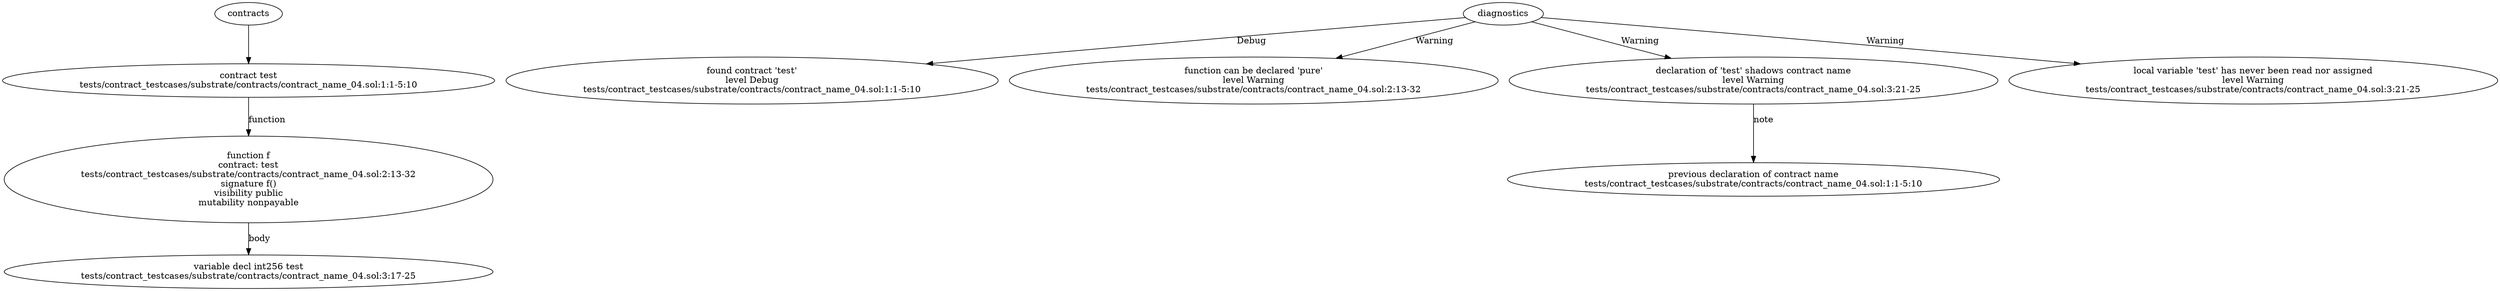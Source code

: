 strict digraph "tests/contract_testcases/substrate/contracts/contract_name_04.sol" {
	contract [label="contract test\ntests/contract_testcases/substrate/contracts/contract_name_04.sol:1:1-5:10"]
	f [label="function f\ncontract: test\ntests/contract_testcases/substrate/contracts/contract_name_04.sol:2:13-32\nsignature f()\nvisibility public\nmutability nonpayable"]
	var_decl [label="variable decl int256 test\ntests/contract_testcases/substrate/contracts/contract_name_04.sol:3:17-25"]
	diagnostic [label="found contract 'test'\nlevel Debug\ntests/contract_testcases/substrate/contracts/contract_name_04.sol:1:1-5:10"]
	diagnostic_6 [label="function can be declared 'pure'\nlevel Warning\ntests/contract_testcases/substrate/contracts/contract_name_04.sol:2:13-32"]
	diagnostic_7 [label="declaration of 'test' shadows contract name\nlevel Warning\ntests/contract_testcases/substrate/contracts/contract_name_04.sol:3:21-25"]
	note [label="previous declaration of contract name\ntests/contract_testcases/substrate/contracts/contract_name_04.sol:1:1-5:10"]
	diagnostic_9 [label="local variable 'test' has never been read nor assigned\nlevel Warning\ntests/contract_testcases/substrate/contracts/contract_name_04.sol:3:21-25"]
	contracts -> contract
	contract -> f [label="function"]
	f -> var_decl [label="body"]
	diagnostics -> diagnostic [label="Debug"]
	diagnostics -> diagnostic_6 [label="Warning"]
	diagnostics -> diagnostic_7 [label="Warning"]
	diagnostic_7 -> note [label="note"]
	diagnostics -> diagnostic_9 [label="Warning"]
}
